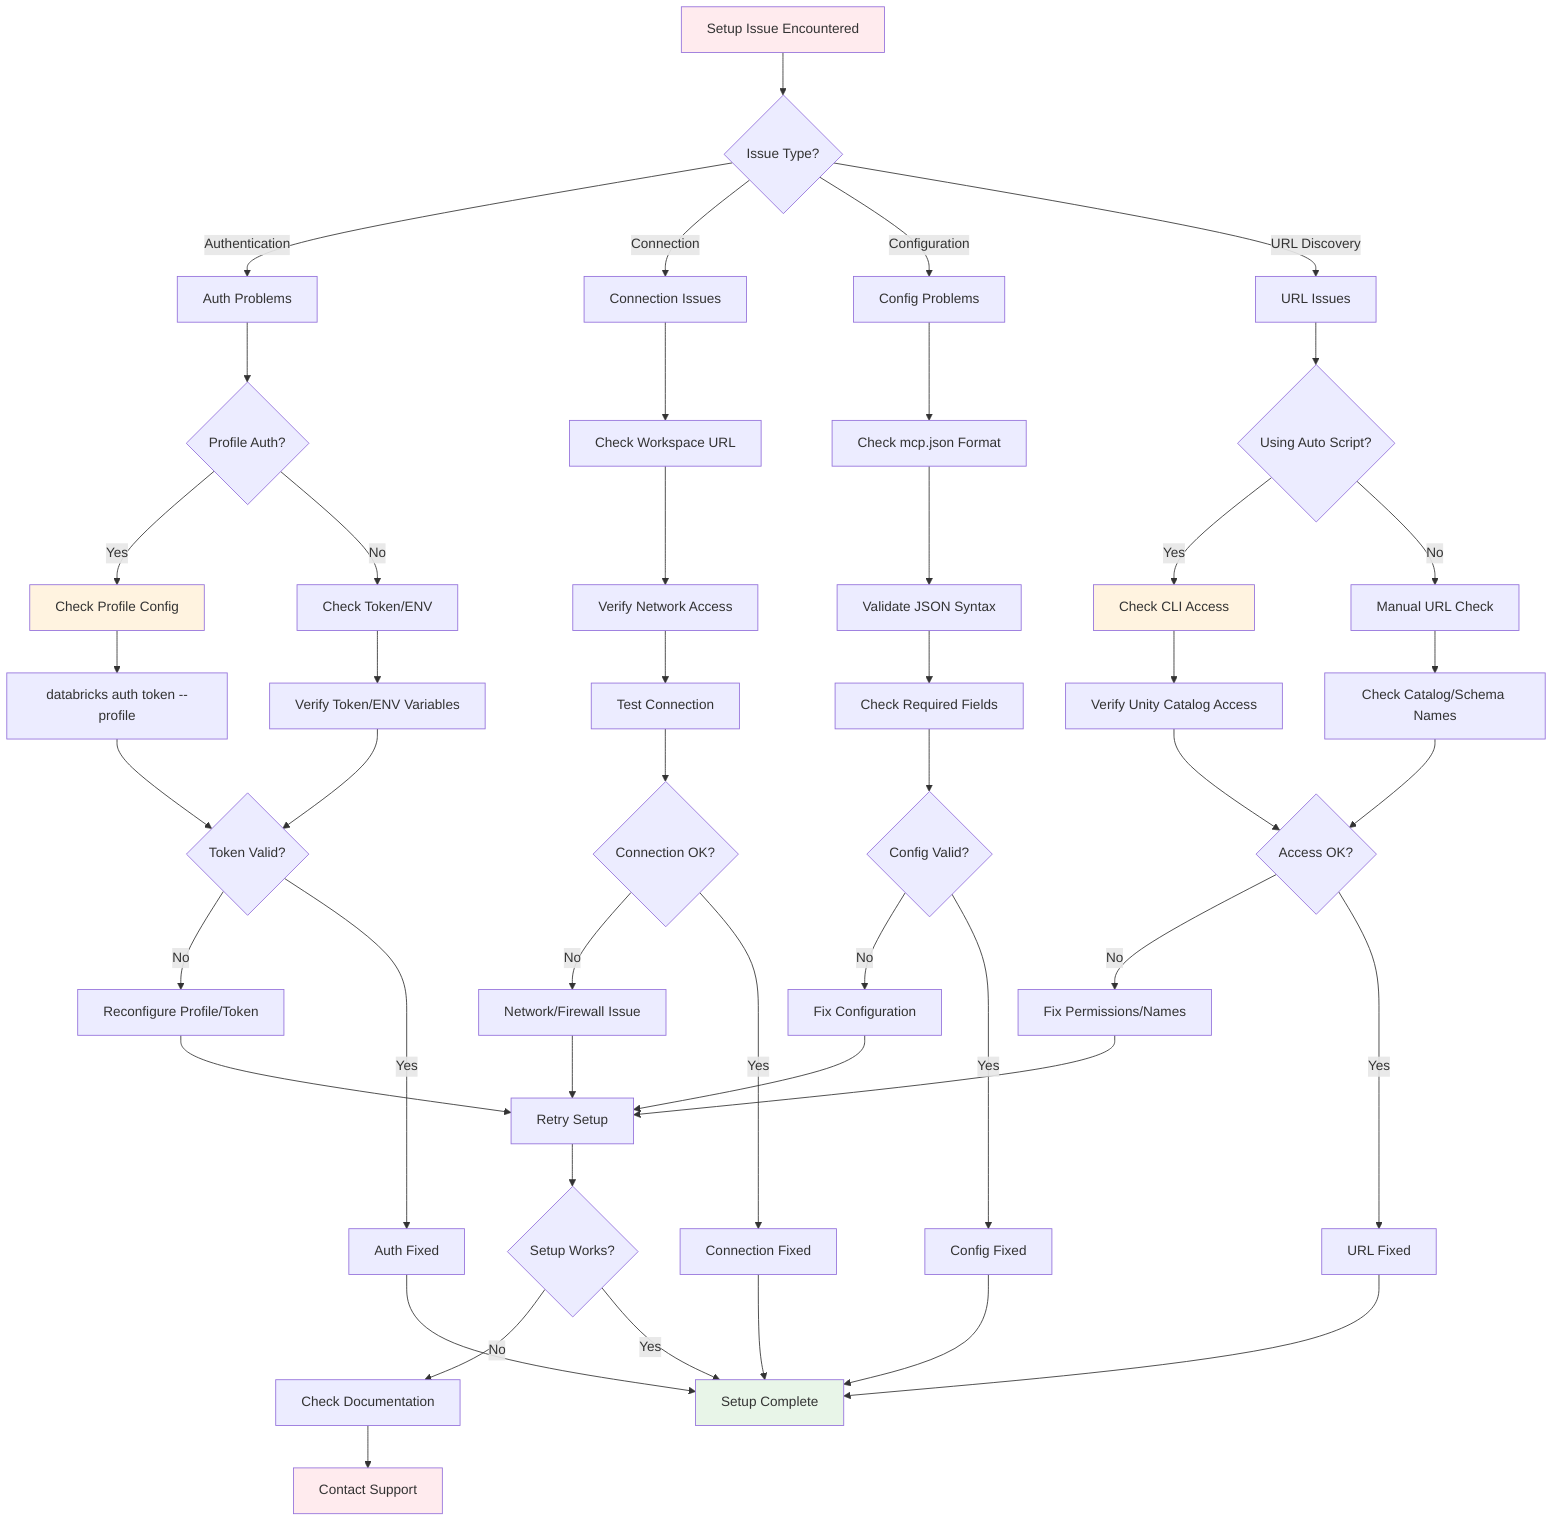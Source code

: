 flowchart TD
    A[Setup Issue Encountered] --> B{Issue Type?}
    
    B -->|Authentication| C[Auth Problems]
    B -->|Connection| D[Connection Issues]
    B -->|Configuration| E[Config Problems]
    B -->|URL Discovery| F[URL Issues]
    
    C --> C1{Profile Auth?}
    C1 -->|Yes| C2[Check Profile Config]
    C1 -->|No| C3[Check Token/ENV]
    C2 --> C4[databricks auth token --profile]
    C3 --> C5[Verify Token/ENV Variables]
    C4 --> C6{Token Valid?}
    C5 --> C6
    C6 -->|No| C7[Reconfigure Profile/Token]
    C6 -->|Yes| C8[Auth Fixed]
    
    D --> D1[Check Workspace URL]
    D1 --> D2[Verify Network Access]
    D2 --> D3[Test Connection]
    D3 --> D4{Connection OK?}
    D4 -->|No| D5[Network/Firewall Issue]
    D4 -->|Yes| D6[Connection Fixed]
    
    E --> E1[Check mcp.json Format]
    E1 --> E2[Validate JSON Syntax]
    E2 --> E3[Check Required Fields]
    E3 --> E4{Config Valid?}
    E4 -->|No| E5[Fix Configuration]
    E4 -->|Yes| E7[Config Fixed]
    
    F --> F1{Using Auto Script?}
    F1 -->|Yes| F2[Check CLI Access]
    F1 -->|No| F3[Manual URL Check]
    F2 --> F4[Verify Unity Catalog Access]
    F3 --> F5[Check Catalog/Schema Names]
    F4 --> F6{Access OK?}
    F5 --> F6
    F6 -->|No| F7[Fix Permissions/Names]
    F6 -->|Yes| F8[URL Fixed]
    
    C7 --> I[Retry Setup]
    D5 --> I
    E5 --> I
    F7 --> I
    
    C8 --> J[Setup Complete]
    D6 --> J
    E7 --> J
    F8 --> J
    
    I --> K{Setup Works?}
    K -->|No| L[Check Documentation]
    K -->|Yes| J
    
    L --> M[Contact Support]
    
    style A fill:#ffebee
    style J fill:#e8f5e8
    style M fill:#ffebee
    style C2 fill:#fff3e0
    style F2 fill:#fff3e0